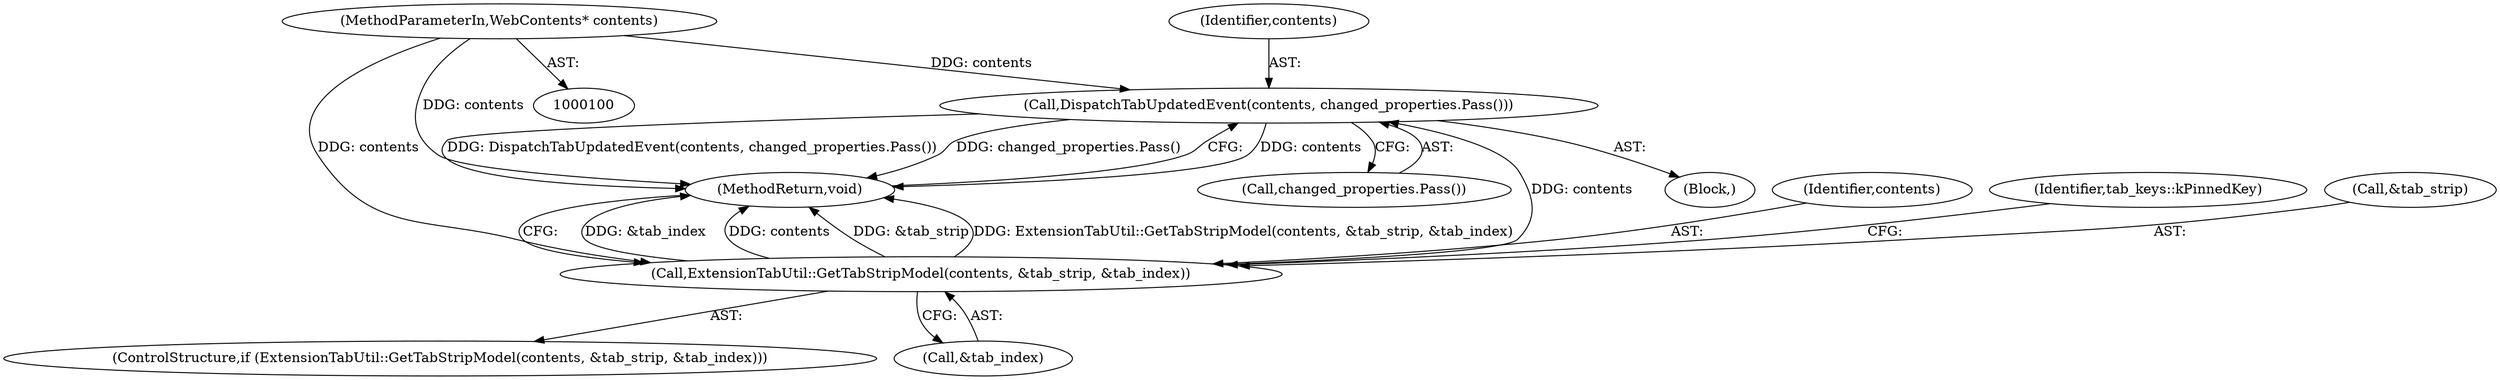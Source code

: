digraph "0_Chrome_f7ae1f7a918f1973dca241a7a23169906eaf4fe3_4@pointer" {
"1000122" [label="(Call,DispatchTabUpdatedEvent(contents, changed_properties.Pass()))"];
"1000110" [label="(Call,ExtensionTabUtil::GetTabStripModel(contents, &tab_strip, &tab_index))"];
"1000101" [label="(MethodParameterIn,WebContents* contents)"];
"1000122" [label="(Call,DispatchTabUpdatedEvent(contents, changed_properties.Pass()))"];
"1000110" [label="(Call,ExtensionTabUtil::GetTabStripModel(contents, &tab_strip, &tab_index))"];
"1000111" [label="(Identifier,contents)"];
"1000123" [label="(Identifier,contents)"];
"1000119" [label="(Identifier,tab_keys::kPinnedKey)"];
"1000116" [label="(Block,)"];
"1000125" [label="(MethodReturn,void)"];
"1000101" [label="(MethodParameterIn,WebContents* contents)"];
"1000109" [label="(ControlStructure,if (ExtensionTabUtil::GetTabStripModel(contents, &tab_strip, &tab_index)))"];
"1000112" [label="(Call,&tab_strip)"];
"1000124" [label="(Call,changed_properties.Pass())"];
"1000114" [label="(Call,&tab_index)"];
"1000122" -> "1000116"  [label="AST: "];
"1000122" -> "1000124"  [label="CFG: "];
"1000123" -> "1000122"  [label="AST: "];
"1000124" -> "1000122"  [label="AST: "];
"1000125" -> "1000122"  [label="CFG: "];
"1000122" -> "1000125"  [label="DDG: contents"];
"1000122" -> "1000125"  [label="DDG: DispatchTabUpdatedEvent(contents, changed_properties.Pass())"];
"1000122" -> "1000125"  [label="DDG: changed_properties.Pass()"];
"1000110" -> "1000122"  [label="DDG: contents"];
"1000101" -> "1000122"  [label="DDG: contents"];
"1000110" -> "1000109"  [label="AST: "];
"1000110" -> "1000114"  [label="CFG: "];
"1000111" -> "1000110"  [label="AST: "];
"1000112" -> "1000110"  [label="AST: "];
"1000114" -> "1000110"  [label="AST: "];
"1000119" -> "1000110"  [label="CFG: "];
"1000125" -> "1000110"  [label="CFG: "];
"1000110" -> "1000125"  [label="DDG: &tab_index"];
"1000110" -> "1000125"  [label="DDG: contents"];
"1000110" -> "1000125"  [label="DDG: &tab_strip"];
"1000110" -> "1000125"  [label="DDG: ExtensionTabUtil::GetTabStripModel(contents, &tab_strip, &tab_index)"];
"1000101" -> "1000110"  [label="DDG: contents"];
"1000101" -> "1000100"  [label="AST: "];
"1000101" -> "1000125"  [label="DDG: contents"];
}
